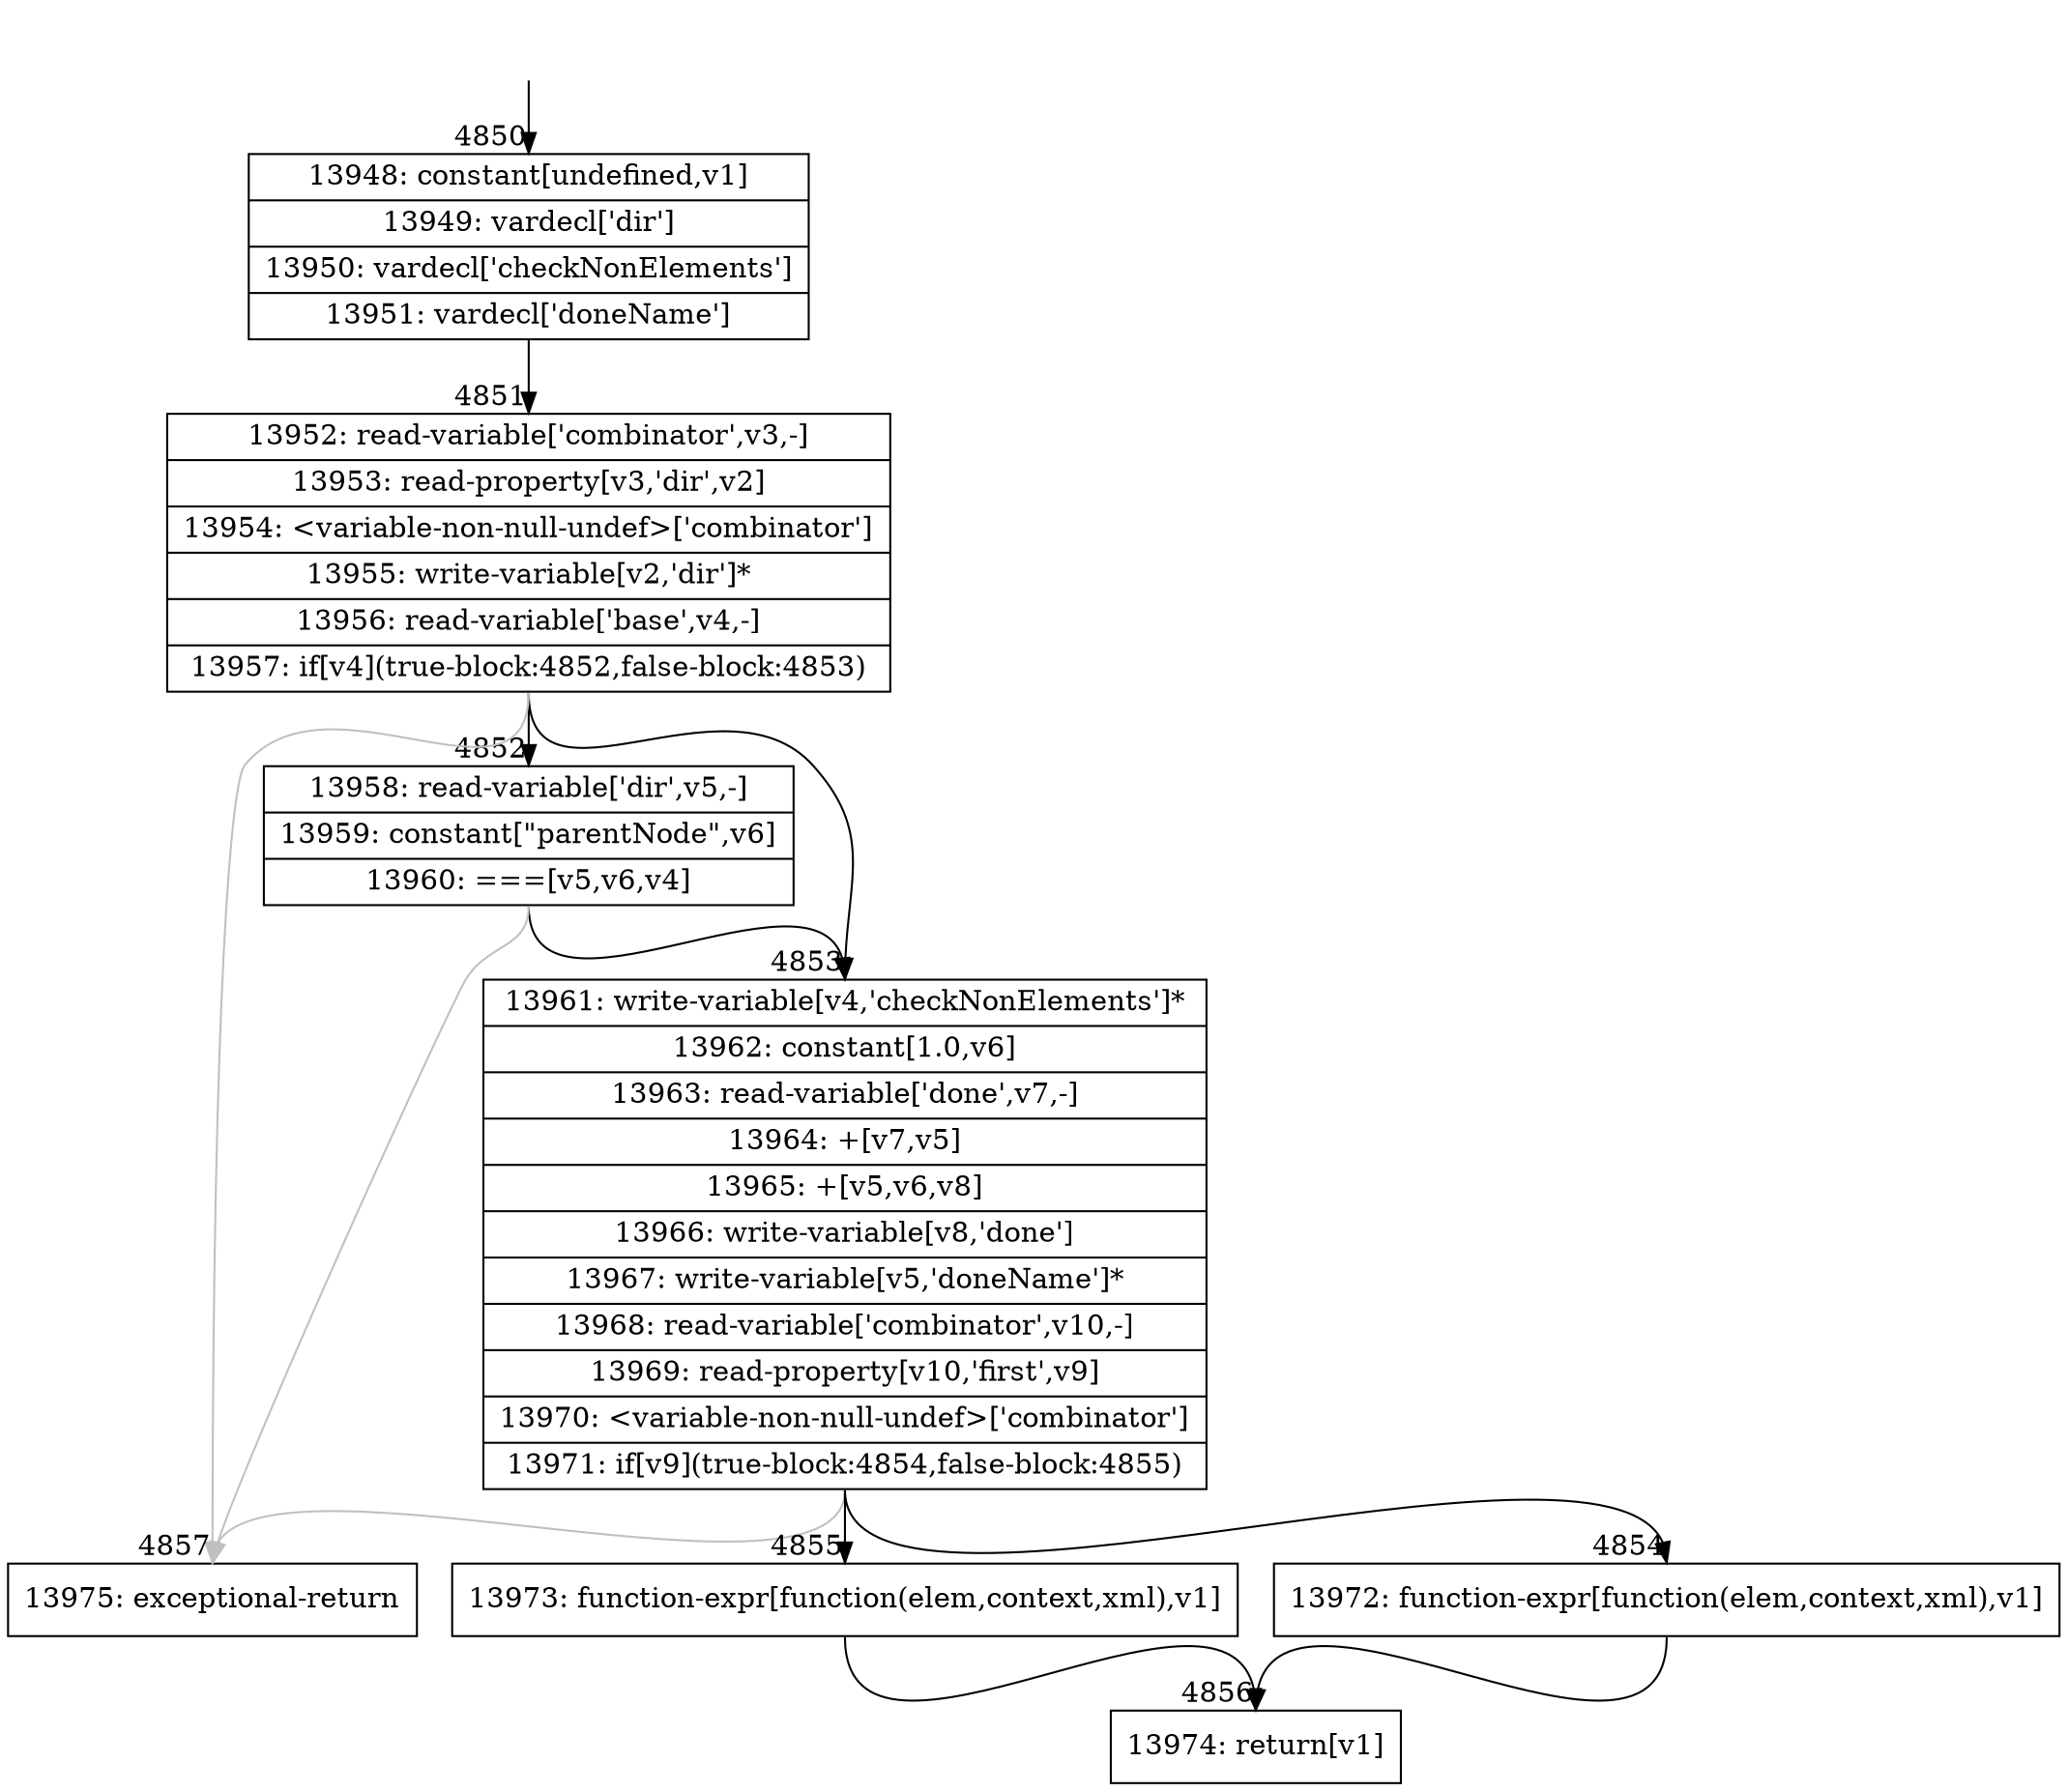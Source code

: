 digraph {
rankdir="TD"
BB_entry320[shape=none,label=""];
BB_entry320 -> BB4850 [tailport=s, headport=n, headlabel="    4850"]
BB4850 [shape=record label="{13948: constant[undefined,v1]|13949: vardecl['dir']|13950: vardecl['checkNonElements']|13951: vardecl['doneName']}" ] 
BB4850 -> BB4851 [tailport=s, headport=n, headlabel="      4851"]
BB4851 [shape=record label="{13952: read-variable['combinator',v3,-]|13953: read-property[v3,'dir',v2]|13954: \<variable-non-null-undef\>['combinator']|13955: write-variable[v2,'dir']*|13956: read-variable['base',v4,-]|13957: if[v4](true-block:4852,false-block:4853)}" ] 
BB4851 -> BB4853 [tailport=s, headport=n, headlabel="      4853"]
BB4851 -> BB4852 [tailport=s, headport=n, headlabel="      4852"]
BB4851 -> BB4857 [tailport=s, headport=n, color=gray, headlabel="      4857"]
BB4852 [shape=record label="{13958: read-variable['dir',v5,-]|13959: constant[\"parentNode\",v6]|13960: ===[v5,v6,v4]}" ] 
BB4852 -> BB4853 [tailport=s, headport=n]
BB4852 -> BB4857 [tailport=s, headport=n, color=gray]
BB4853 [shape=record label="{13961: write-variable[v4,'checkNonElements']*|13962: constant[1.0,v6]|13963: read-variable['done',v7,-]|13964: +[v7,v5]|13965: +[v5,v6,v8]|13966: write-variable[v8,'done']|13967: write-variable[v5,'doneName']*|13968: read-variable['combinator',v10,-]|13969: read-property[v10,'first',v9]|13970: \<variable-non-null-undef\>['combinator']|13971: if[v9](true-block:4854,false-block:4855)}" ] 
BB4853 -> BB4854 [tailport=s, headport=n, headlabel="      4854"]
BB4853 -> BB4855 [tailport=s, headport=n, headlabel="      4855"]
BB4853 -> BB4857 [tailport=s, headport=n, color=gray]
BB4854 [shape=record label="{13972: function-expr[function(elem,context,xml),v1]}" ] 
BB4854 -> BB4856 [tailport=s, headport=n, headlabel="      4856"]
BB4855 [shape=record label="{13973: function-expr[function(elem,context,xml),v1]}" ] 
BB4855 -> BB4856 [tailport=s, headport=n]
BB4856 [shape=record label="{13974: return[v1]}" ] 
BB4857 [shape=record label="{13975: exceptional-return}" ] 
}
